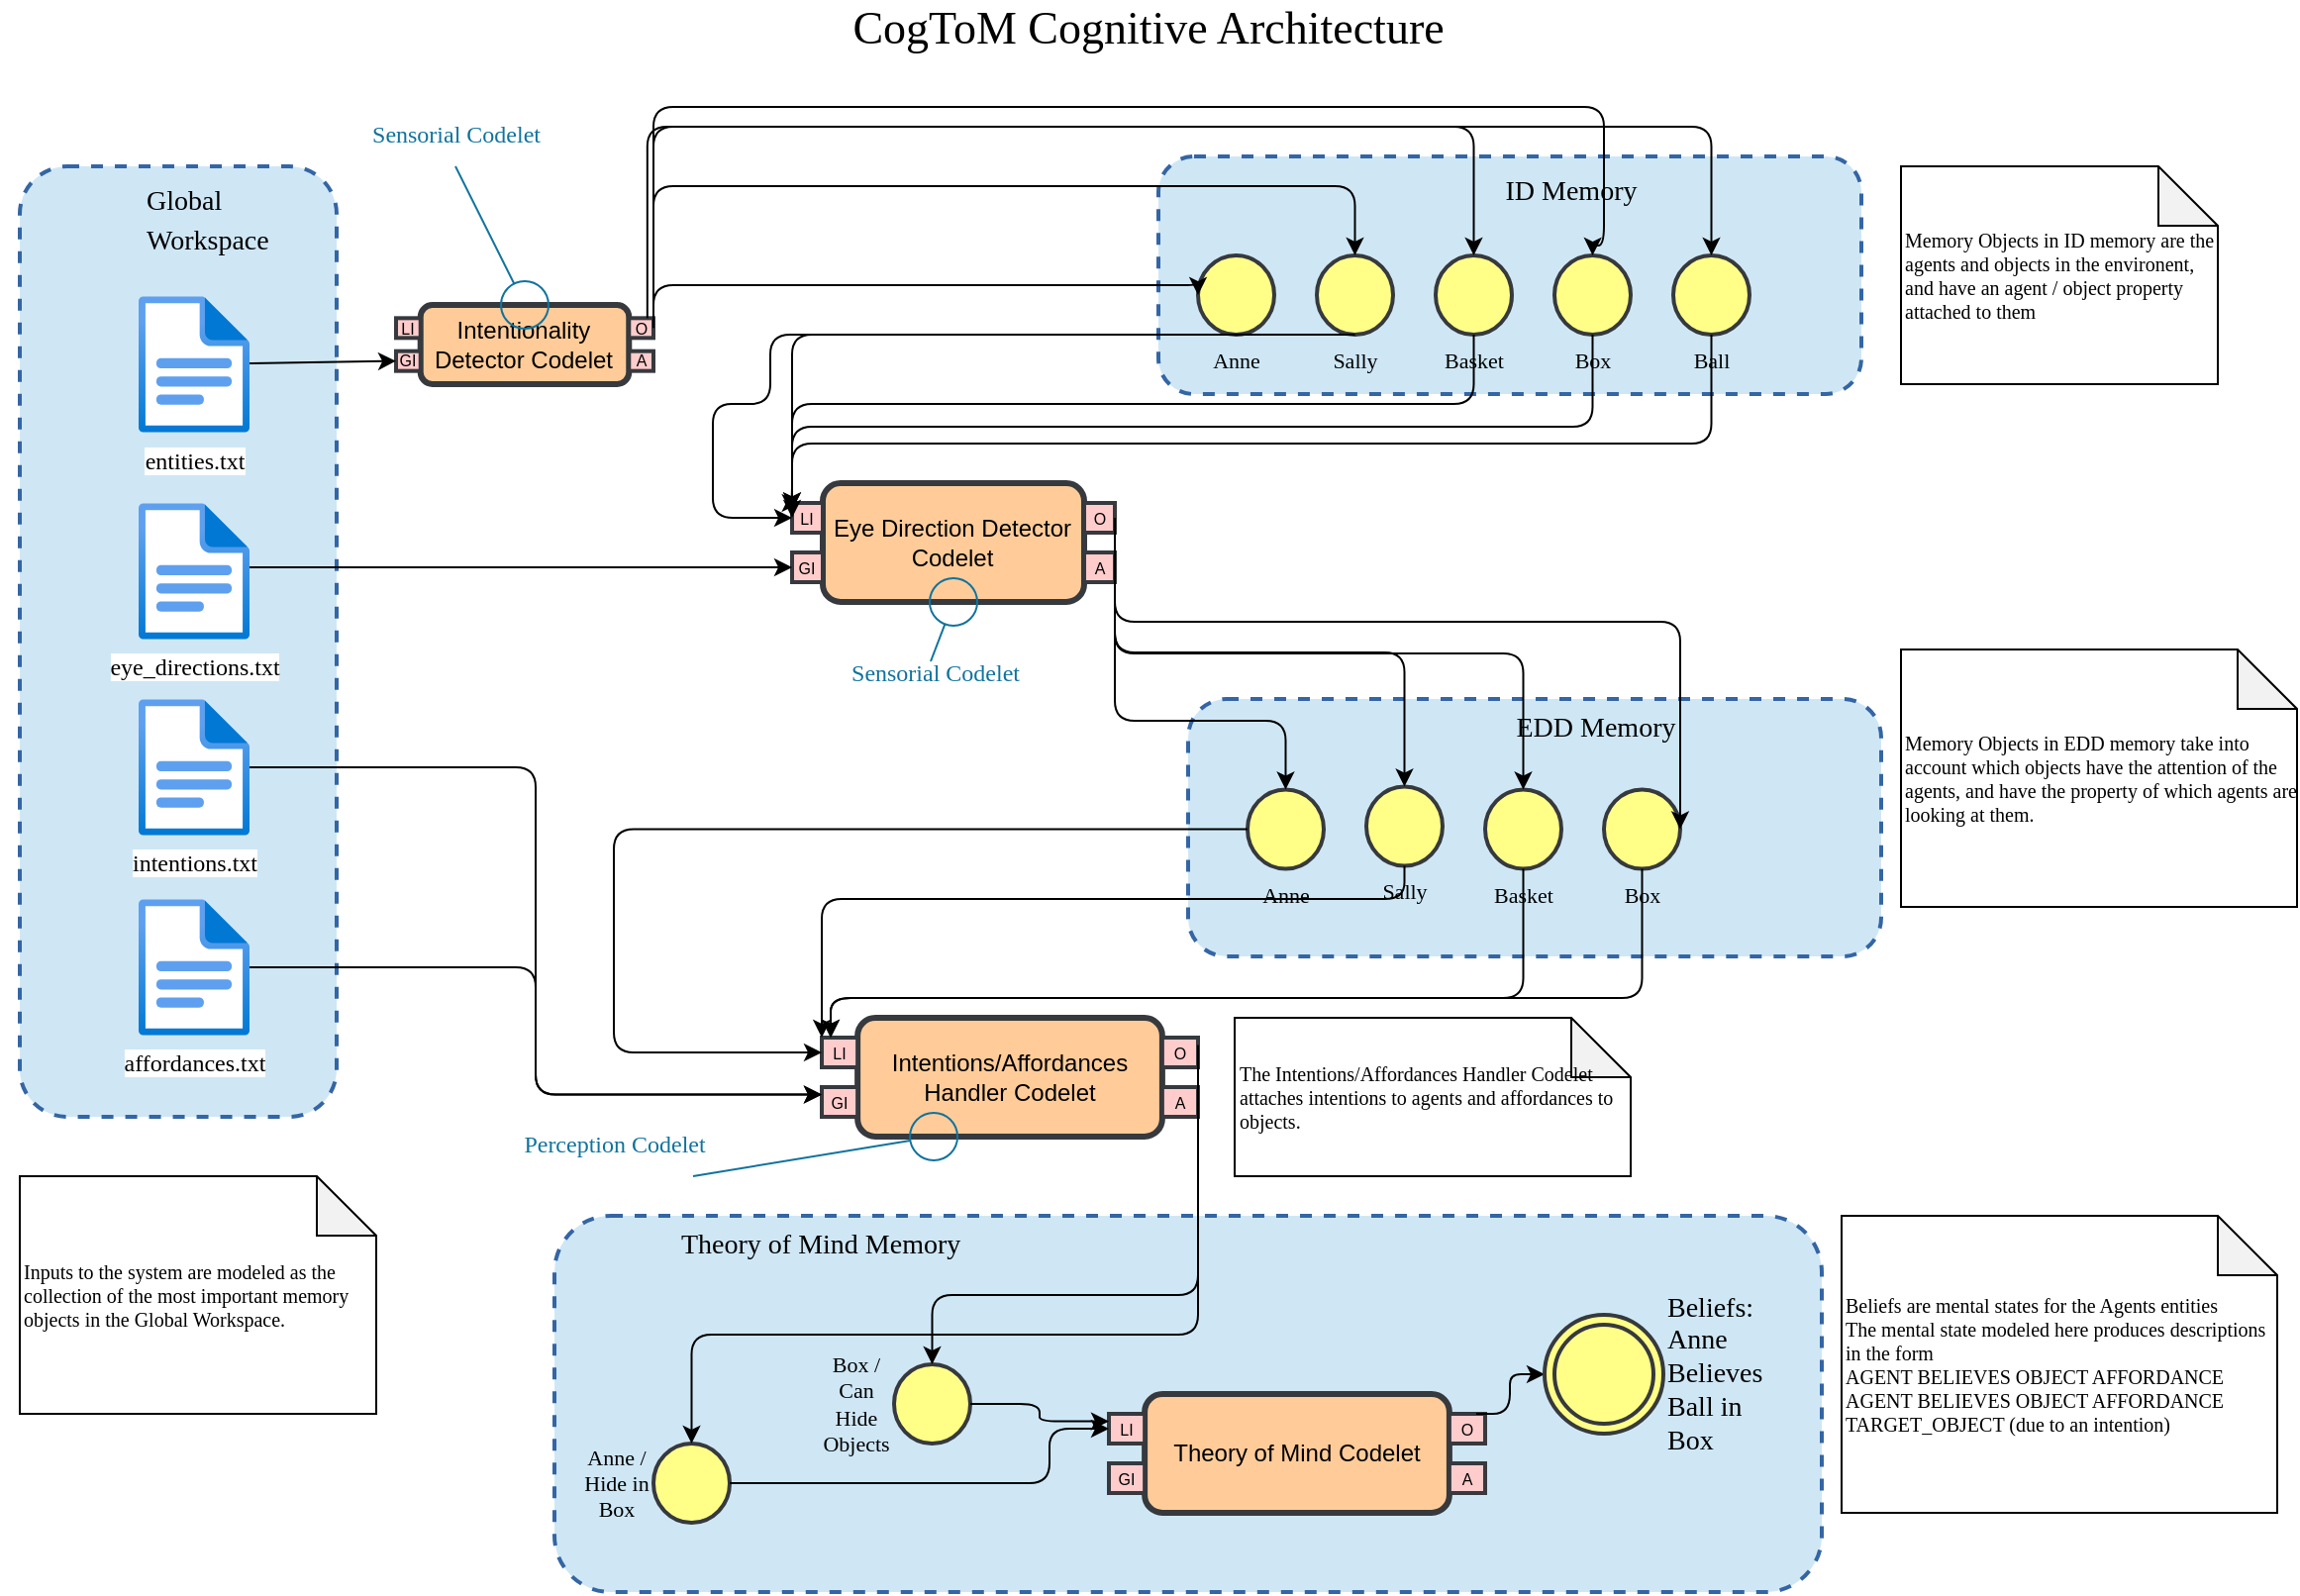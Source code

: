 <mxfile version="14.5.1" type="device"><diagram id="mRIPwz3qSAHWKEKKZmxn" name="Page-1"><mxGraphModel dx="1094" dy="620" grid="1" gridSize="10" guides="1" tooltips="1" connect="1" arrows="1" fold="1" page="1" pageScale="1" pageWidth="1169" pageHeight="827" math="0" shadow="0"><root><mxCell id="0"/><mxCell id="1" parent="0"/><mxCell id="bv8eEVw2gUDDsJKhpGlW-8" value="&lt;div&gt;&lt;span style=&quot;font-size: 14px&quot;&gt;Global Workspace&lt;/span&gt;&lt;/div&gt;" style="rounded=1;whiteSpace=wrap;html=1;strokeWidth=2;fillColor=#CFE7F5;dashed=1;strokeColor=#3465A4;verticalAlign=top;align=left;spacingLeft=62;fontFamily=Hack;fontSource=https%3A%2F%2Ffonts.googleapis.com%2Fcss%3Ffamily%3DHack;fontSize=16;" vertex="1" parent="1"><mxGeometry x="10" y="90" width="160" height="480" as="geometry"/></mxCell><mxCell id="bv8eEVw2gUDDsJKhpGlW-1" value="&lt;font face=&quot;Hack&quot;&gt;entities.txt&lt;/font&gt;" style="aspect=fixed;html=1;points=[];align=center;image;fontSize=12;image=img/lib/azure2/general/File.svg;" vertex="1" parent="1"><mxGeometry x="70" y="155.5" width="56.0" height="69" as="geometry"/></mxCell><mxCell id="bv8eEVw2gUDDsJKhpGlW-2" value="" style="group" vertex="1" connectable="0" parent="1"><mxGeometry x="200" y="160" width="130" height="40" as="geometry"/></mxCell><mxCell id="bv8eEVw2gUDDsJKhpGlW-3" value="Intentionality Detector Codelet" style="rounded=1;whiteSpace=wrap;html=1;strokeWidth=3;fillColor=#ffcc99;strokeColor=#36393d;" vertex="1" parent="bv8eEVw2gUDDsJKhpGlW-2"><mxGeometry x="12.359" width="105.282" height="40" as="geometry"/></mxCell><mxCell id="bv8eEVw2gUDDsJKhpGlW-4" value="&lt;font style=&quot;font-size: 8px;&quot;&gt;O&lt;/font&gt;" style="whiteSpace=wrap;html=1;strokeWidth=2;fillColor=#ffcccc;strokeColor=#36393d;fontSize=8;" vertex="1" parent="bv8eEVw2gUDDsJKhpGlW-2"><mxGeometry x="117.641" y="6.667" width="12.359" height="10" as="geometry"/></mxCell><mxCell id="bv8eEVw2gUDDsJKhpGlW-5" value="&lt;font style=&quot;font-size: 8px;&quot;&gt;A&lt;/font&gt;" style="whiteSpace=wrap;html=1;strokeWidth=2;fillColor=#ffcccc;strokeColor=#36393d;fontSize=8;" vertex="1" parent="bv8eEVw2gUDDsJKhpGlW-2"><mxGeometry x="117.641" y="23.333" width="12.359" height="10" as="geometry"/></mxCell><mxCell id="bv8eEVw2gUDDsJKhpGlW-6" value="&lt;font style=&quot;font-size: 8px; line-height: 120%;&quot;&gt;LI&lt;/font&gt;" style="whiteSpace=wrap;html=1;strokeWidth=2;fillColor=#ffcccc;strokeColor=#36393d;verticalAlign=middle;spacing=0;fontSize=8;" vertex="1" parent="bv8eEVw2gUDDsJKhpGlW-2"><mxGeometry y="6.667" width="12.359" height="10" as="geometry"/></mxCell><mxCell id="bv8eEVw2gUDDsJKhpGlW-7" value="&lt;font style=&quot;font-size: 8px;&quot;&gt;GI&lt;/font&gt;" style="whiteSpace=wrap;html=1;strokeWidth=2;fillColor=#ffcccc;strokeColor=#36393d;fontSize=8;" vertex="1" parent="bv8eEVw2gUDDsJKhpGlW-2"><mxGeometry y="23.333" width="12.359" height="10" as="geometry"/></mxCell><mxCell id="bv8eEVw2gUDDsJKhpGlW-9" value="&lt;font face=&quot;Hack&quot;&gt;eye_directions.txt&lt;/font&gt;" style="aspect=fixed;html=1;points=[];align=center;image;fontSize=12;image=img/lib/azure2/general/File.svg;" vertex="1" parent="1"><mxGeometry x="70" y="260" width="56.0" height="69" as="geometry"/></mxCell><mxCell id="bv8eEVw2gUDDsJKhpGlW-10" value="&lt;font face=&quot;Hack&quot;&gt;affordances.txt&lt;br&gt;&lt;/font&gt;" style="aspect=fixed;html=1;points=[];align=center;image;fontSize=12;image=img/lib/azure2/general/File.svg;" vertex="1" parent="1"><mxGeometry x="70" y="460" width="56.0" height="69" as="geometry"/></mxCell><mxCell id="bv8eEVw2gUDDsJKhpGlW-11" value="&lt;font face=&quot;Hack&quot;&gt;intentions.txt&lt;/font&gt;" style="aspect=fixed;html=1;points=[];align=center;image;fontSize=12;image=img/lib/azure2/general/File.svg;" vertex="1" parent="1"><mxGeometry x="70" y="359" width="56.0" height="69" as="geometry"/></mxCell><mxCell id="bv8eEVw2gUDDsJKhpGlW-13" value="&lt;font style=&quot;font-size: 14px&quot;&gt;ID Memory&lt;/font&gt;" style="rounded=1;whiteSpace=wrap;html=1;strokeWidth=2;fillColor=#CFE7F5;dashed=1;strokeColor=#3465A4;verticalAlign=top;align=center;spacingLeft=62;fontFamily=Hack;fontSource=https%3A%2F%2Ffonts.googleapis.com%2Fcss%3Ffamily%3DHack;fontSize=16;" vertex="1" parent="1"><mxGeometry x="585" y="85" width="355" height="120" as="geometry"/></mxCell><mxCell id="bv8eEVw2gUDDsJKhpGlW-14" value="" style="endArrow=classic;html=1;fontFamily=Hack;fontSource=https%3A%2F%2Ffonts.googleapis.com%2Fcss%3Ffamily%3DHack;fontSize=16;entryX=0;entryY=0.5;entryDx=0;entryDy=0;" edge="1" parent="1" source="bv8eEVw2gUDDsJKhpGlW-1" target="bv8eEVw2gUDDsJKhpGlW-7"><mxGeometry width="50" height="50" relative="1" as="geometry"><mxPoint x="240" y="290" as="sourcePoint"/><mxPoint x="290" y="240" as="targetPoint"/></mxGeometry></mxCell><mxCell id="bv8eEVw2gUDDsJKhpGlW-15" value="&lt;font style=&quot;font-size: 11px&quot;&gt;&lt;font face=&quot;Hack&quot; data-font-src=&quot;https://fonts.googleapis.com/css?family=Hack&quot;&gt;Anne&lt;/font&gt;&lt;br&gt;&lt;/font&gt;" style="ellipse;whiteSpace=wrap;html=1;strokeColor=#36393d;strokeWidth=2;fillColor=#ffff88;fontSize=8;align=center;verticalAlign=top;labelPosition=center;verticalLabelPosition=bottom;" vertex="1" parent="1"><mxGeometry x="605" y="135" width="38.5" height="40" as="geometry"/></mxCell><mxCell id="bv8eEVw2gUDDsJKhpGlW-18" value="&lt;font style=&quot;font-size: 11px&quot;&gt;&lt;font face=&quot;Hack&quot; data-font-src=&quot;https://fonts.googleapis.com/css?family=Hack&quot;&gt;Basket&lt;/font&gt;&lt;br&gt;&lt;/font&gt;" style="ellipse;whiteSpace=wrap;html=1;strokeColor=#36393d;strokeWidth=2;fillColor=#ffff88;fontSize=8;align=center;verticalAlign=top;labelPosition=center;verticalLabelPosition=bottom;" vertex="1" parent="1"><mxGeometry x="725" y="135" width="38.5" height="40" as="geometry"/></mxCell><mxCell id="bv8eEVw2gUDDsJKhpGlW-19" value="&lt;font style=&quot;font-size: 11px&quot;&gt;&lt;font face=&quot;Hack&quot; data-font-src=&quot;https://fonts.googleapis.com/css?family=Hack&quot;&gt;Box&lt;/font&gt;&lt;br&gt;&lt;/font&gt;" style="ellipse;whiteSpace=wrap;html=1;strokeColor=#36393d;strokeWidth=2;fillColor=#ffff88;fontSize=8;align=center;verticalAlign=top;labelPosition=center;verticalLabelPosition=bottom;" vertex="1" parent="1"><mxGeometry x="785" y="135" width="38.5" height="40" as="geometry"/></mxCell><mxCell id="bv8eEVw2gUDDsJKhpGlW-20" value="&lt;font style=&quot;font-size: 11px&quot;&gt;&lt;font face=&quot;Hack&quot; data-font-src=&quot;https://fonts.googleapis.com/css?family=Hack&quot;&gt;Ball&lt;/font&gt;&lt;br&gt;&lt;/font&gt;" style="ellipse;whiteSpace=wrap;html=1;strokeColor=#36393d;strokeWidth=2;fillColor=#ffff88;fontSize=8;align=center;verticalAlign=top;labelPosition=center;verticalLabelPosition=bottom;" vertex="1" parent="1"><mxGeometry x="845" y="135" width="38.5" height="40" as="geometry"/></mxCell><mxCell id="bv8eEVw2gUDDsJKhpGlW-21" value="&lt;font style=&quot;font-size: 11px&quot;&gt;&lt;font face=&quot;Hack&quot; data-font-src=&quot;https://fonts.googleapis.com/css?family=Hack&quot;&gt;Sally&lt;/font&gt;&lt;br&gt;&lt;/font&gt;" style="ellipse;whiteSpace=wrap;html=1;strokeColor=#36393d;strokeWidth=2;fillColor=#ffff88;fontSize=8;align=center;verticalAlign=top;labelPosition=center;verticalLabelPosition=bottom;" vertex="1" parent="1"><mxGeometry x="665" y="135" width="38.5" height="40" as="geometry"/></mxCell><mxCell id="bv8eEVw2gUDDsJKhpGlW-27" value="" style="edgeStyle=elbowEdgeStyle;elbow=horizontal;endArrow=classic;html=1;fontFamily=Hack;fontSource=https%3A%2F%2Ffonts.googleapis.com%2Fcss%3Ffamily%3DHack;fontSize=16;exitX=1;exitY=0.25;exitDx=0;exitDy=0;entryX=0.5;entryY=0;entryDx=0;entryDy=0;" edge="1" parent="1" source="bv8eEVw2gUDDsJKhpGlW-4" target="bv8eEVw2gUDDsJKhpGlW-21"><mxGeometry width="50" height="50" relative="1" as="geometry"><mxPoint x="310" y="350" as="sourcePoint"/><mxPoint x="360" y="300" as="targetPoint"/><Array as="points"><mxPoint x="370" y="100"/><mxPoint x="340" y="150"/></Array></mxGeometry></mxCell><mxCell id="bv8eEVw2gUDDsJKhpGlW-28" value="" style="edgeStyle=elbowEdgeStyle;elbow=horizontal;endArrow=classic;html=1;fontFamily=Hack;fontSource=https%3A%2F%2Ffonts.googleapis.com%2Fcss%3Ffamily%3DHack;fontSize=16;exitX=0.75;exitY=0;exitDx=0;exitDy=0;entryX=0.5;entryY=0;entryDx=0;entryDy=0;" edge="1" parent="1" source="bv8eEVw2gUDDsJKhpGlW-4" target="bv8eEVw2gUDDsJKhpGlW-18"><mxGeometry width="50" height="50" relative="1" as="geometry"><mxPoint x="250" y="140" as="sourcePoint"/><mxPoint x="300" y="90" as="targetPoint"/><Array as="points"><mxPoint x="390" y="70"/></Array></mxGeometry></mxCell><mxCell id="bv8eEVw2gUDDsJKhpGlW-29" value="" style="edgeStyle=segmentEdgeStyle;endArrow=classic;html=1;fontFamily=Hack;fontSource=https%3A%2F%2Ffonts.googleapis.com%2Fcss%3Ffamily%3DHack;fontSize=16;entryX=0.5;entryY=0;entryDx=0;entryDy=0;" edge="1" parent="1" target="bv8eEVw2gUDDsJKhpGlW-19"><mxGeometry width="50" height="50" relative="1" as="geometry"><mxPoint x="330" y="170" as="sourcePoint"/><mxPoint x="540" y="330" as="targetPoint"/><Array as="points"><mxPoint x="330" y="60"/><mxPoint x="810" y="60"/><mxPoint x="810" y="130"/><mxPoint x="804" y="130"/></Array></mxGeometry></mxCell><mxCell id="bv8eEVw2gUDDsJKhpGlW-30" value="" style="edgeStyle=elbowEdgeStyle;elbow=horizontal;endArrow=classic;html=1;fontFamily=Hack;fontSource=https%3A%2F%2Ffonts.googleapis.com%2Fcss%3Ffamily%3DHack;fontSize=16;exitX=1;exitY=0.5;exitDx=0;exitDy=0;entryX=0.5;entryY=0;entryDx=0;entryDy=0;" edge="1" parent="1" source="bv8eEVw2gUDDsJKhpGlW-4" target="bv8eEVw2gUDDsJKhpGlW-20"><mxGeometry width="50" height="50" relative="1" as="geometry"><mxPoint x="430" y="330" as="sourcePoint"/><mxPoint x="480" y="280" as="targetPoint"/><Array as="points"><mxPoint x="530" y="70"/><mxPoint x="440" y="60"/></Array></mxGeometry></mxCell><mxCell id="bv8eEVw2gUDDsJKhpGlW-31" value="" style="edgeStyle=segmentEdgeStyle;endArrow=classic;html=1;fontFamily=Hack;fontSource=https%3A%2F%2Ffonts.googleapis.com%2Fcss%3Ffamily%3DHack;fontSize=16;entryX=0;entryY=0.5;entryDx=0;entryDy=0;" edge="1" parent="1" target="bv8eEVw2gUDDsJKhpGlW-15"><mxGeometry width="50" height="50" relative="1" as="geometry"><mxPoint x="330" y="170" as="sourcePoint"/><mxPoint x="400" y="270" as="targetPoint"/><Array as="points"><mxPoint x="330" y="150"/></Array></mxGeometry></mxCell><mxCell id="bv8eEVw2gUDDsJKhpGlW-32" value="Memory Objects in ID memory are the agents and objects in the environent, and have an agent / object property attached to them" style="shape=note;whiteSpace=wrap;html=1;backgroundOutline=1;darkOpacity=0.05;fontFamily=Hack;fontSource=https%3A%2F%2Ffonts.googleapis.com%2Fcss%3Ffamily%3DHack;fontSize=10;align=left;" vertex="1" parent="1"><mxGeometry x="960" y="90" width="160" height="110" as="geometry"/></mxCell><mxCell id="bv8eEVw2gUDDsJKhpGlW-33" value="&lt;font style=&quot;font-size: 14px&quot;&gt;EDD Memory&lt;/font&gt;" style="rounded=1;whiteSpace=wrap;html=1;strokeWidth=2;fillColor=#CFE7F5;dashed=1;strokeColor=#3465A4;verticalAlign=top;align=center;spacingLeft=62;fontFamily=Hack;fontSource=https%3A%2F%2Ffonts.googleapis.com%2Fcss%3Ffamily%3DHack;fontSize=10;" vertex="1" parent="1"><mxGeometry x="600" y="359" width="350" height="130" as="geometry"/></mxCell><mxCell id="bv8eEVw2gUDDsJKhpGlW-34" value="" style="group;fontFamily=Hack;fontSource=https%3A%2F%2Ffonts.googleapis.com%2Fcss%3Ffamily%3DHack;fontSize=10;align=center;" vertex="1" connectable="0" parent="1"><mxGeometry x="400" y="250" width="163" height="60" as="geometry"/></mxCell><mxCell id="bv8eEVw2gUDDsJKhpGlW-35" value="Eye Direction Detector Codelet" style="rounded=1;whiteSpace=wrap;html=1;strokeWidth=3;fillColor=#ffcc99;strokeColor=#36393d;" vertex="1" parent="bv8eEVw2gUDDsJKhpGlW-34"><mxGeometry x="15.496" width="132.007" height="60" as="geometry"/></mxCell><mxCell id="bv8eEVw2gUDDsJKhpGlW-36" value="&lt;font style=&quot;font-size: 8px;&quot;&gt;O&lt;/font&gt;" style="whiteSpace=wrap;html=1;strokeWidth=2;fillColor=#ffcccc;strokeColor=#36393d;fontSize=8;" vertex="1" parent="bv8eEVw2gUDDsJKhpGlW-34"><mxGeometry x="147.504" y="10.0" width="15.496" height="15" as="geometry"/></mxCell><mxCell id="bv8eEVw2gUDDsJKhpGlW-37" value="&lt;font style=&quot;font-size: 8px;&quot;&gt;A&lt;/font&gt;" style="whiteSpace=wrap;html=1;strokeWidth=2;fillColor=#ffcccc;strokeColor=#36393d;fontSize=8;" vertex="1" parent="bv8eEVw2gUDDsJKhpGlW-34"><mxGeometry x="147.504" y="35.0" width="15.496" height="15" as="geometry"/></mxCell><mxCell id="bv8eEVw2gUDDsJKhpGlW-38" value="&lt;font style=&quot;font-size: 8px; line-height: 120%;&quot;&gt;LI&lt;/font&gt;" style="whiteSpace=wrap;html=1;strokeWidth=2;fillColor=#ffcccc;strokeColor=#36393d;verticalAlign=middle;spacing=0;fontSize=8;" vertex="1" parent="bv8eEVw2gUDDsJKhpGlW-34"><mxGeometry y="10.0" width="15.496" height="15" as="geometry"/></mxCell><mxCell id="bv8eEVw2gUDDsJKhpGlW-39" value="&lt;font style=&quot;font-size: 8px;&quot;&gt;GI&lt;/font&gt;" style="whiteSpace=wrap;html=1;strokeWidth=2;fillColor=#ffcccc;strokeColor=#36393d;fontSize=8;" vertex="1" parent="bv8eEVw2gUDDsJKhpGlW-34"><mxGeometry y="35.0" width="15.496" height="15" as="geometry"/></mxCell><mxCell id="bv8eEVw2gUDDsJKhpGlW-41" value="" style="edgeStyle=segmentEdgeStyle;endArrow=classic;html=1;fontFamily=Hack;fontSource=https%3A%2F%2Ffonts.googleapis.com%2Fcss%3Ffamily%3DHack;fontSize=10;exitX=0.5;exitY=1;exitDx=0;exitDy=0;entryX=0;entryY=0.5;entryDx=0;entryDy=0;" edge="1" parent="1" source="bv8eEVw2gUDDsJKhpGlW-15" target="bv8eEVw2gUDDsJKhpGlW-38"><mxGeometry width="50" height="50" relative="1" as="geometry"><mxPoint x="260" y="280" as="sourcePoint"/><mxPoint x="310" y="230" as="targetPoint"/><Array as="points"><mxPoint x="389" y="210"/><mxPoint x="360" y="210"/><mxPoint x="360" y="268"/></Array></mxGeometry></mxCell><mxCell id="bv8eEVw2gUDDsJKhpGlW-42" value="" style="edgeStyle=elbowEdgeStyle;elbow=horizontal;endArrow=classic;html=1;fontFamily=Hack;fontSource=https%3A%2F%2Ffonts.googleapis.com%2Fcss%3Ffamily%3DHack;fontSize=10;exitX=0.5;exitY=1;exitDx=0;exitDy=0;entryX=0.25;entryY=0;entryDx=0;entryDy=0;" edge="1" parent="1" source="bv8eEVw2gUDDsJKhpGlW-21" target="bv8eEVw2gUDDsJKhpGlW-38"><mxGeometry width="50" height="50" relative="1" as="geometry"><mxPoint x="670" y="290" as="sourcePoint"/><mxPoint x="720" y="240" as="targetPoint"/><Array as="points"><mxPoint x="400" y="210"/></Array></mxGeometry></mxCell><mxCell id="bv8eEVw2gUDDsJKhpGlW-44" value="" style="edgeStyle=elbowEdgeStyle;elbow=vertical;endArrow=classic;html=1;fontFamily=Hack;fontSource=https%3A%2F%2Ffonts.googleapis.com%2Fcss%3Ffamily%3DHack;fontSize=10;exitX=0.5;exitY=1;exitDx=0;exitDy=0;entryX=0;entryY=0.25;entryDx=0;entryDy=0;" edge="1" parent="1" source="bv8eEVw2gUDDsJKhpGlW-18" target="bv8eEVw2gUDDsJKhpGlW-38"><mxGeometry width="50" height="50" relative="1" as="geometry"><mxPoint x="650" y="240" as="sourcePoint"/><mxPoint x="700" y="190" as="targetPoint"/><Array as="points"><mxPoint x="470" y="210"/><mxPoint x="380" y="240"/><mxPoint x="460" y="230"/></Array></mxGeometry></mxCell><mxCell id="bv8eEVw2gUDDsJKhpGlW-45" value="" style="edgeStyle=elbowEdgeStyle;elbow=vertical;endArrow=classic;html=1;fontFamily=Hack;fontSource=https%3A%2F%2Ffonts.googleapis.com%2Fcss%3Ffamily%3DHack;fontSize=10;exitX=0.5;exitY=1;exitDx=0;exitDy=0;entryX=0;entryY=0.5;entryDx=0;entryDy=0;" edge="1" parent="1" source="bv8eEVw2gUDDsJKhpGlW-19" target="bv8eEVw2gUDDsJKhpGlW-38"><mxGeometry width="50" height="50" relative="1" as="geometry"><mxPoint x="740" y="310" as="sourcePoint"/><mxPoint x="790" y="260" as="targetPoint"/></mxGeometry></mxCell><mxCell id="bv8eEVw2gUDDsJKhpGlW-46" value="" style="edgeStyle=elbowEdgeStyle;elbow=vertical;endArrow=classic;html=1;fontFamily=Hack;fontSource=https%3A%2F%2Ffonts.googleapis.com%2Fcss%3Ffamily%3DHack;fontSize=10;exitX=0.5;exitY=1;exitDx=0;exitDy=0;entryX=0;entryY=0.25;entryDx=0;entryDy=0;" edge="1" parent="1" source="bv8eEVw2gUDDsJKhpGlW-20" target="bv8eEVw2gUDDsJKhpGlW-38"><mxGeometry width="50" height="50" relative="1" as="geometry"><mxPoint x="700" y="290" as="sourcePoint"/><mxPoint x="750" y="240" as="targetPoint"/><Array as="points"><mxPoint x="550" y="230"/></Array></mxGeometry></mxCell><mxCell id="bv8eEVw2gUDDsJKhpGlW-47" value="Memory Objects in EDD memory take into account which objects have the attention of the agents, and have the property of which agents are looking at them." style="shape=note;whiteSpace=wrap;html=1;backgroundOutline=1;darkOpacity=0.05;fontFamily=Hack;fontSource=https%3A%2F%2Ffonts.googleapis.com%2Fcss%3Ffamily%3DHack;fontSize=10;align=left;" vertex="1" parent="1"><mxGeometry x="960" y="334" width="200" height="130" as="geometry"/></mxCell><mxCell id="bv8eEVw2gUDDsJKhpGlW-49" value="&lt;font style=&quot;font-size: 11px&quot;&gt;&lt;font face=&quot;Hack&quot; data-font-src=&quot;https://fonts.googleapis.com/css?family=Hack&quot;&gt;Sally&lt;/font&gt;&lt;br&gt;&lt;/font&gt;" style="ellipse;whiteSpace=wrap;html=1;strokeColor=#36393d;strokeWidth=2;fillColor=#ffff88;fontSize=8;align=center;verticalAlign=top;labelPosition=center;verticalLabelPosition=bottom;" vertex="1" parent="1"><mxGeometry x="690" y="403.25" width="38.5" height="40" as="geometry"/></mxCell><mxCell id="bv8eEVw2gUDDsJKhpGlW-50" value="&lt;font style=&quot;font-size: 11px&quot;&gt;&lt;font face=&quot;Hack&quot; data-font-src=&quot;https://fonts.googleapis.com/css?family=Hack&quot;&gt;Anne&lt;/font&gt;&lt;br&gt;&lt;/font&gt;" style="ellipse;whiteSpace=wrap;html=1;strokeColor=#36393d;strokeWidth=2;fillColor=#ffff88;fontSize=8;align=center;verticalAlign=top;labelPosition=center;verticalLabelPosition=bottom;" vertex="1" parent="1"><mxGeometry x="630" y="404.75" width="38.5" height="40" as="geometry"/></mxCell><mxCell id="bv8eEVw2gUDDsJKhpGlW-51" value="&lt;font style=&quot;font-size: 11px&quot;&gt;&lt;font face=&quot;Hack&quot; data-font-src=&quot;https://fonts.googleapis.com/css?family=Hack&quot;&gt;Basket&lt;/font&gt;&lt;br&gt;&lt;/font&gt;" style="ellipse;whiteSpace=wrap;html=1;strokeColor=#36393d;strokeWidth=2;fillColor=#ffff88;fontSize=8;align=center;verticalAlign=top;labelPosition=center;verticalLabelPosition=bottom;" vertex="1" parent="1"><mxGeometry x="750" y="404.75" width="38.5" height="40" as="geometry"/></mxCell><mxCell id="bv8eEVw2gUDDsJKhpGlW-52" value="&lt;font style=&quot;font-size: 11px&quot;&gt;&lt;font face=&quot;Hack&quot; data-font-src=&quot;https://fonts.googleapis.com/css?family=Hack&quot;&gt;Box&lt;/font&gt;&lt;br&gt;&lt;/font&gt;" style="ellipse;whiteSpace=wrap;html=1;strokeColor=#36393d;strokeWidth=2;fillColor=#ffff88;fontSize=8;align=center;verticalAlign=top;labelPosition=center;verticalLabelPosition=bottom;" vertex="1" parent="1"><mxGeometry x="810" y="404.75" width="38.5" height="40" as="geometry"/></mxCell><mxCell id="bv8eEVw2gUDDsJKhpGlW-56" value="" style="edgeStyle=elbowEdgeStyle;elbow=vertical;endArrow=classic;html=1;fontFamily=Hack;fontSource=https%3A%2F%2Ffonts.googleapis.com%2Fcss%3Ffamily%3DHack;fontSize=10;entryX=1;entryY=0.5;entryDx=0;entryDy=0;exitX=1;exitY=0.5;exitDx=0;exitDy=0;" edge="1" parent="1" source="bv8eEVw2gUDDsJKhpGlW-36" target="bv8eEVw2gUDDsJKhpGlW-52"><mxGeometry width="50" height="50" relative="1" as="geometry"><mxPoint x="710" y="260" as="sourcePoint"/><mxPoint x="670" y="240" as="targetPoint"/><Array as="points"><mxPoint x="640" y="320"/></Array></mxGeometry></mxCell><mxCell id="bv8eEVw2gUDDsJKhpGlW-57" value="" style="edgeStyle=elbowEdgeStyle;elbow=vertical;endArrow=classic;html=1;fontFamily=Hack;fontSource=https%3A%2F%2Ffonts.googleapis.com%2Fcss%3Ffamily%3DHack;fontSize=10;exitX=1;exitY=0.5;exitDx=0;exitDy=0;entryX=0.5;entryY=0;entryDx=0;entryDy=0;" edge="1" parent="1" source="bv8eEVw2gUDDsJKhpGlW-36" target="bv8eEVw2gUDDsJKhpGlW-50"><mxGeometry width="50" height="50" relative="1" as="geometry"><mxPoint x="270" y="510" as="sourcePoint"/><mxPoint x="399" y="405" as="targetPoint"/><Array as="points"><mxPoint x="630" y="370"/><mxPoint x="480" y="330"/><mxPoint x="530" y="340"/><mxPoint x="590" y="280"/><mxPoint x="520" y="320"/><mxPoint x="260" y="410"/><mxPoint x="500" y="330"/><mxPoint x="600" y="310"/><mxPoint x="520" y="330"/><mxPoint x="360" y="380"/></Array></mxGeometry></mxCell><mxCell id="bv8eEVw2gUDDsJKhpGlW-58" value="" style="edgeStyle=elbowEdgeStyle;elbow=vertical;endArrow=classic;html=1;fontFamily=Hack;fontSource=https%3A%2F%2Ffonts.googleapis.com%2Fcss%3Ffamily%3DHack;fontSize=10;exitX=1;exitY=0.5;exitDx=0;exitDy=0;entryX=0.5;entryY=0;entryDx=0;entryDy=0;" edge="1" parent="1" source="bv8eEVw2gUDDsJKhpGlW-36" target="bv8eEVw2gUDDsJKhpGlW-49"><mxGeometry width="50" height="50" relative="1" as="geometry"><mxPoint x="720" y="310" as="sourcePoint"/><mxPoint x="770" y="260" as="targetPoint"/></mxGeometry></mxCell><mxCell id="bv8eEVw2gUDDsJKhpGlW-59" value="" style="edgeStyle=elbowEdgeStyle;elbow=vertical;endArrow=classic;html=1;fontFamily=Hack;fontSource=https%3A%2F%2Ffonts.googleapis.com%2Fcss%3Ffamily%3DHack;fontSize=10;exitX=1;exitY=0.5;exitDx=0;exitDy=0;entryX=0.5;entryY=0;entryDx=0;entryDy=0;" edge="1" parent="1" source="bv8eEVw2gUDDsJKhpGlW-36" target="bv8eEVw2gUDDsJKhpGlW-51"><mxGeometry width="50" height="50" relative="1" as="geometry"><mxPoint x="740" y="300" as="sourcePoint"/><mxPoint x="790" y="250" as="targetPoint"/></mxGeometry></mxCell><mxCell id="bv8eEVw2gUDDsJKhpGlW-63" value="Sensorial Codelet" style="endArrow=oval;html=1;fontSize=12;fontColor=#10739E;endFill=0;endSize=24;strokeWidth=1;labelBackgroundColor=none;verticalAlign=top;fontStyle=0;strokeColor=#10739E;entryX=0.5;entryY=0;entryDx=0;entryDy=0;fontFamily=Hack;fontSource=https%3A%2F%2Ffonts.googleapis.com%2Fcss%3Ffamily%3DHack;" edge="1" parent="1" target="bv8eEVw2gUDDsJKhpGlW-3"><mxGeometry x="-1" y="30" relative="1" as="geometry"><mxPoint x="230" y="90" as="sourcePoint"/><mxPoint x="310" y="360" as="targetPoint"/><mxPoint x="-27" y="-17" as="offset"/></mxGeometry></mxCell><mxCell id="bv8eEVw2gUDDsJKhpGlW-65" value="Sensorial Codelet" style="endArrow=oval;html=1;fontSize=12;fontColor=#10739E;endFill=0;endSize=24;strokeWidth=1;labelBackgroundColor=none;verticalAlign=top;fontStyle=0;strokeColor=#10739E;entryX=0.5;entryY=1;entryDx=0;entryDy=0;fontFamily=Hack;fontSource=https%3A%2F%2Ffonts.googleapis.com%2Fcss%3Ffamily%3DHack;" edge="1" parent="1" target="bv8eEVw2gUDDsJKhpGlW-35"><mxGeometry x="-1" y="23" relative="1" as="geometry"><mxPoint x="470" y="340" as="sourcePoint"/><mxPoint x="275" y="170" as="targetPoint"/><mxPoint x="23" as="offset"/></mxGeometry></mxCell><mxCell id="bv8eEVw2gUDDsJKhpGlW-66" value="" style="edgeStyle=elbowEdgeStyle;elbow=vertical;endArrow=classic;html=1;strokeWidth=1;fontFamily=Hack;fontSource=https%3A%2F%2Ffonts.googleapis.com%2Fcss%3Ffamily%3DHack;fontSize=14;entryX=0;entryY=0.5;entryDx=0;entryDy=0;" edge="1" parent="1" source="bv8eEVw2gUDDsJKhpGlW-9" target="bv8eEVw2gUDDsJKhpGlW-39"><mxGeometry width="50" height="50" relative="1" as="geometry"><mxPoint x="220" y="340" as="sourcePoint"/><mxPoint x="270" y="290" as="targetPoint"/></mxGeometry></mxCell><mxCell id="bv8eEVw2gUDDsJKhpGlW-67" value="Theory of Mind Memory" style="rounded=1;whiteSpace=wrap;html=1;strokeWidth=2;fillColor=#CFE7F5;dashed=1;strokeColor=#3465A4;verticalAlign=top;align=left;spacingLeft=62;fontFamily=Hack;fontSource=https%3A%2F%2Ffonts.googleapis.com%2Fcss%3Ffamily%3DHack;fontSize=14;" vertex="1" parent="1"><mxGeometry x="280" y="620" width="640" height="190" as="geometry"/></mxCell><mxCell id="bv8eEVw2gUDDsJKhpGlW-69" value="" style="group;fontFamily=Hack;fontSource=https%3A%2F%2Ffonts.googleapis.com%2Fcss%3Ffamily%3DHack;fontSize=12;align=left;" vertex="1" connectable="0" parent="1"><mxGeometry x="415" y="520" width="190" height="60" as="geometry"/></mxCell><mxCell id="bv8eEVw2gUDDsJKhpGlW-70" value="Intentions/Affordances Handler Codelet" style="rounded=1;whiteSpace=wrap;html=1;strokeWidth=3;fillColor=#ffcc99;strokeColor=#36393d;" vertex="1" parent="bv8eEVw2gUDDsJKhpGlW-69"><mxGeometry x="18.063" width="153.873" height="60" as="geometry"/></mxCell><mxCell id="bv8eEVw2gUDDsJKhpGlW-71" value="&lt;font style=&quot;font-size: 8px;&quot;&gt;O&lt;/font&gt;" style="whiteSpace=wrap;html=1;strokeWidth=2;fillColor=#ffcccc;strokeColor=#36393d;fontSize=8;" vertex="1" parent="bv8eEVw2gUDDsJKhpGlW-69"><mxGeometry x="171.937" y="10.0" width="18.063" height="15" as="geometry"/></mxCell><mxCell id="bv8eEVw2gUDDsJKhpGlW-72" value="&lt;font style=&quot;font-size: 8px;&quot;&gt;A&lt;/font&gt;" style="whiteSpace=wrap;html=1;strokeWidth=2;fillColor=#ffcccc;strokeColor=#36393d;fontSize=8;" vertex="1" parent="bv8eEVw2gUDDsJKhpGlW-69"><mxGeometry x="171.937" y="35.0" width="18.063" height="15" as="geometry"/></mxCell><mxCell id="bv8eEVw2gUDDsJKhpGlW-73" value="&lt;font style=&quot;font-size: 8px; line-height: 120%;&quot;&gt;LI&lt;/font&gt;" style="whiteSpace=wrap;html=1;strokeWidth=2;fillColor=#ffcccc;strokeColor=#36393d;verticalAlign=middle;spacing=0;fontSize=8;" vertex="1" parent="bv8eEVw2gUDDsJKhpGlW-69"><mxGeometry y="10.0" width="18.063" height="15" as="geometry"/></mxCell><mxCell id="bv8eEVw2gUDDsJKhpGlW-74" value="&lt;font style=&quot;font-size: 8px;&quot;&gt;GI&lt;/font&gt;" style="whiteSpace=wrap;html=1;strokeWidth=2;fillColor=#ffcccc;strokeColor=#36393d;fontSize=8;" vertex="1" parent="bv8eEVw2gUDDsJKhpGlW-69"><mxGeometry y="35.0" width="18.063" height="15" as="geometry"/></mxCell><mxCell id="bv8eEVw2gUDDsJKhpGlW-76" value="Perception Codelet" style="endArrow=oval;html=1;fontSize=12;fontColor=#10739E;endFill=0;endSize=24;strokeWidth=1;labelBackgroundColor=none;verticalAlign=top;fontStyle=0;strokeColor=#10739E;entryX=0.25;entryY=1;entryDx=0;entryDy=0;fontFamily=Hack;fontSource=https%3A%2F%2Ffonts.googleapis.com%2Fcss%3Ffamily%3DHack;" edge="1" parent="1" target="bv8eEVw2gUDDsJKhpGlW-70"><mxGeometry x="-1" y="50" relative="1" as="geometry"><mxPoint x="350" y="600" as="sourcePoint"/><mxPoint x="425.496" y="320" as="targetPoint"/><mxPoint x="-32" y="19" as="offset"/></mxGeometry></mxCell><mxCell id="bv8eEVw2gUDDsJKhpGlW-79" value="" style="edgeStyle=elbowEdgeStyle;elbow=horizontal;endArrow=classic;html=1;strokeWidth=1;fontFamily=Hack;fontSource=https%3A%2F%2Ffonts.googleapis.com%2Fcss%3Ffamily%3DHack;fontSize=15;entryX=0;entryY=0.25;entryDx=0;entryDy=0;" edge="1" parent="1" source="bv8eEVw2gUDDsJKhpGlW-11" target="bv8eEVw2gUDDsJKhpGlW-74"><mxGeometry width="50" height="50" relative="1" as="geometry"><mxPoint x="230" y="490" as="sourcePoint"/><mxPoint x="320" y="570" as="targetPoint"/></mxGeometry></mxCell><mxCell id="bv8eEVw2gUDDsJKhpGlW-80" value="" style="edgeStyle=elbowEdgeStyle;elbow=horizontal;endArrow=classic;html=1;strokeWidth=1;fontFamily=Hack;fontSource=https%3A%2F%2Ffonts.googleapis.com%2Fcss%3Ffamily%3DHack;fontSize=15;entryX=0;entryY=0.25;entryDx=0;entryDy=0;" edge="1" parent="1" source="bv8eEVw2gUDDsJKhpGlW-10" target="bv8eEVw2gUDDsJKhpGlW-74"><mxGeometry width="50" height="50" relative="1" as="geometry"><mxPoint x="260" y="500" as="sourcePoint"/><mxPoint x="310" y="450" as="targetPoint"/></mxGeometry></mxCell><mxCell id="bv8eEVw2gUDDsJKhpGlW-81" value="The Intentions/Affordances Handler Codelet attaches intentions to agents and affordances to objects." style="shape=note;whiteSpace=wrap;html=1;backgroundOutline=1;darkOpacity=0.05;fontFamily=Hack;fontSource=https%3A%2F%2Ffonts.googleapis.com%2Fcss%3Ffamily%3DHack;fontSize=10;align=left;" vertex="1" parent="1"><mxGeometry x="623.5" y="520" width="200" height="80" as="geometry"/></mxCell><mxCell id="bv8eEVw2gUDDsJKhpGlW-82" value="" style="edgeStyle=elbowEdgeStyle;elbow=horizontal;endArrow=classic;html=1;strokeWidth=1;fontFamily=Hack;fontSource=https%3A%2F%2Ffonts.googleapis.com%2Fcss%3Ffamily%3DHack;fontSize=14;exitX=0;exitY=0.5;exitDx=0;exitDy=0;entryX=0;entryY=0.5;entryDx=0;entryDy=0;" edge="1" parent="1" source="bv8eEVw2gUDDsJKhpGlW-50" target="bv8eEVw2gUDDsJKhpGlW-73"><mxGeometry width="50" height="50" relative="1" as="geometry"><mxPoint x="260" y="460" as="sourcePoint"/><mxPoint x="310" y="410" as="targetPoint"/><Array as="points"><mxPoint x="310" y="480"/></Array></mxGeometry></mxCell><mxCell id="bv8eEVw2gUDDsJKhpGlW-83" value="" style="edgeStyle=elbowEdgeStyle;elbow=vertical;endArrow=classic;html=1;strokeWidth=1;fontFamily=Hack;fontSource=https%3A%2F%2Ffonts.googleapis.com%2Fcss%3Ffamily%3DHack;fontSize=14;exitX=0.5;exitY=1;exitDx=0;exitDy=0;entryX=0;entryY=0;entryDx=0;entryDy=0;" edge="1" parent="1" source="bv8eEVw2gUDDsJKhpGlW-49" target="bv8eEVw2gUDDsJKhpGlW-73"><mxGeometry width="50" height="50" relative="1" as="geometry"><mxPoint x="260" y="410" as="sourcePoint"/><mxPoint x="310" y="360" as="targetPoint"/><Array as="points"><mxPoint x="424" y="460"/><mxPoint x="390" y="500"/></Array></mxGeometry></mxCell><mxCell id="bv8eEVw2gUDDsJKhpGlW-85" value="" style="edgeStyle=elbowEdgeStyle;elbow=vertical;endArrow=classic;html=1;strokeWidth=1;fontFamily=Hack;fontSource=https%3A%2F%2Ffonts.googleapis.com%2Fcss%3Ffamily%3DHack;fontSize=14;exitX=0.5;exitY=1;exitDx=0;exitDy=0;entryX=0.25;entryY=0;entryDx=0;entryDy=0;" edge="1" parent="1" source="bv8eEVw2gUDDsJKhpGlW-51" target="bv8eEVw2gUDDsJKhpGlW-73"><mxGeometry width="50" height="50" relative="1" as="geometry"><mxPoint x="580" y="570" as="sourcePoint"/><mxPoint x="630" y="520" as="targetPoint"/><Array as="points"><mxPoint x="430" y="510"/></Array></mxGeometry></mxCell><mxCell id="bv8eEVw2gUDDsJKhpGlW-86" value="" style="edgeStyle=elbowEdgeStyle;elbow=vertical;endArrow=classic;html=1;strokeWidth=1;fontFamily=Hack;fontSource=https%3A%2F%2Ffonts.googleapis.com%2Fcss%3Ffamily%3DHack;fontSize=14;exitX=0.5;exitY=1;exitDx=0;exitDy=0;entryX=0.25;entryY=0;entryDx=0;entryDy=0;" edge="1" parent="1" source="bv8eEVw2gUDDsJKhpGlW-52" target="bv8eEVw2gUDDsJKhpGlW-73"><mxGeometry width="50" height="50" relative="1" as="geometry"><mxPoint x="670" y="580" as="sourcePoint"/><mxPoint x="720" y="530" as="targetPoint"/><Array as="points"><mxPoint x="500" y="510"/></Array></mxGeometry></mxCell><mxCell id="bv8eEVw2gUDDsJKhpGlW-87" value="" style="group;fontFamily=Hack;fontSource=https%3A%2F%2Ffonts.googleapis.com%2Fcss%3Ffamily%3DHack;fontSize=12;align=left;" vertex="1" connectable="0" parent="1"><mxGeometry x="560" y="710" width="190" height="60" as="geometry"/></mxCell><mxCell id="bv8eEVw2gUDDsJKhpGlW-88" value="Theory of Mind Codelet" style="rounded=1;whiteSpace=wrap;html=1;strokeWidth=3;fillColor=#ffcc99;strokeColor=#36393d;" vertex="1" parent="bv8eEVw2gUDDsJKhpGlW-87"><mxGeometry x="18.063" width="153.873" height="60" as="geometry"/></mxCell><mxCell id="bv8eEVw2gUDDsJKhpGlW-89" value="&lt;font style=&quot;font-size: 8px;&quot;&gt;O&lt;/font&gt;" style="whiteSpace=wrap;html=1;strokeWidth=2;fillColor=#ffcccc;strokeColor=#36393d;fontSize=8;" vertex="1" parent="bv8eEVw2gUDDsJKhpGlW-87"><mxGeometry x="171.937" y="10.0" width="18.063" height="15" as="geometry"/></mxCell><mxCell id="bv8eEVw2gUDDsJKhpGlW-90" value="&lt;font style=&quot;font-size: 8px;&quot;&gt;A&lt;/font&gt;" style="whiteSpace=wrap;html=1;strokeWidth=2;fillColor=#ffcccc;strokeColor=#36393d;fontSize=8;" vertex="1" parent="bv8eEVw2gUDDsJKhpGlW-87"><mxGeometry x="171.937" y="35.0" width="18.063" height="15" as="geometry"/></mxCell><mxCell id="bv8eEVw2gUDDsJKhpGlW-91" value="&lt;font style=&quot;font-size: 8px; line-height: 120%;&quot;&gt;LI&lt;/font&gt;" style="whiteSpace=wrap;html=1;strokeWidth=2;fillColor=#ffcccc;strokeColor=#36393d;verticalAlign=middle;spacing=0;fontSize=8;" vertex="1" parent="bv8eEVw2gUDDsJKhpGlW-87"><mxGeometry y="10.0" width="18.063" height="15" as="geometry"/></mxCell><mxCell id="bv8eEVw2gUDDsJKhpGlW-92" value="&lt;font style=&quot;font-size: 8px;&quot;&gt;GI&lt;/font&gt;" style="whiteSpace=wrap;html=1;strokeWidth=2;fillColor=#ffcccc;strokeColor=#36393d;fontSize=8;" vertex="1" parent="bv8eEVw2gUDDsJKhpGlW-87"><mxGeometry y="35.0" width="18.063" height="15" as="geometry"/></mxCell><mxCell id="bv8eEVw2gUDDsJKhpGlW-93" value="" style="edgeStyle=elbowEdgeStyle;elbow=horizontal;endArrow=classic;html=1;strokeWidth=1;fontFamily=Hack;fontSource=https%3A%2F%2Ffonts.googleapis.com%2Fcss%3Ffamily%3DHack;fontSize=14;exitX=0.75;exitY=0;exitDx=0;exitDy=0;entryX=0;entryY=0.5;entryDx=0;entryDy=0;" edge="1" parent="1" source="bv8eEVw2gUDDsJKhpGlW-89" target="bv8eEVw2gUDDsJKhpGlW-99"><mxGeometry width="50" height="50" relative="1" as="geometry"><mxPoint x="600" y="860" as="sourcePoint"/><mxPoint x="810" y="670" as="targetPoint"/></mxGeometry></mxCell><mxCell id="bv8eEVw2gUDDsJKhpGlW-96" value="&lt;div&gt;Beliefs are mental states for the Agents entities&lt;/div&gt;&lt;div&gt;The mental state modeled here produces descriptions in the form&lt;/div&gt;&lt;div&gt;AGENT BELIEVES OBJECT AFFORDANCE&lt;/div&gt;&lt;div&gt;AGENT BELIEVES OBJECT AFFORDANCE TARGET_OBJECT (due to an intention)&lt;/div&gt;" style="shape=note;whiteSpace=wrap;html=1;backgroundOutline=1;darkOpacity=0.05;fontFamily=Hack;fontSource=https%3A%2F%2Ffonts.googleapis.com%2Fcss%3Ffamily%3DHack;fontSize=10;align=left;" vertex="1" parent="1"><mxGeometry x="930" y="620" width="220" height="150" as="geometry"/></mxCell><mxCell id="bv8eEVw2gUDDsJKhpGlW-97" value="&lt;font style=&quot;font-size: 11px&quot;&gt;&lt;font data-font-src=&quot;https://fonts.googleapis.com/css?family=Hack&quot;&gt;Anne / Hide in Box&lt;/font&gt;&lt;br&gt;&lt;/font&gt;" style="ellipse;whiteSpace=wrap;html=1;strokeColor=#36393d;strokeWidth=2;fillColor=#ffff88;fontSize=8;align=center;verticalAlign=middle;labelPosition=left;verticalLabelPosition=middle;fontFamily=Hack;fontSource=https%3A%2F%2Ffonts.googleapis.com%2Fcss%3Ffamily%3DHack;" vertex="1" parent="1"><mxGeometry x="330" y="735" width="38.5" height="40" as="geometry"/></mxCell><mxCell id="bv8eEVw2gUDDsJKhpGlW-98" value="&lt;font style=&quot;font-size: 11px&quot;&gt;&lt;font face=&quot;Hack&quot; data-font-src=&quot;https://fonts.googleapis.com/css?family=Hack&quot;&gt;Box / Can Hide Objects&lt;/font&gt;&lt;br&gt;&lt;/font&gt;" style="ellipse;whiteSpace=wrap;html=1;strokeColor=#36393d;strokeWidth=2;fillColor=#ffff88;fontSize=8;align=center;verticalAlign=middle;labelPosition=left;verticalLabelPosition=middle;" vertex="1" parent="1"><mxGeometry x="451.5" y="695" width="38.5" height="40" as="geometry"/></mxCell><mxCell id="bv8eEVw2gUDDsJKhpGlW-99" value="&lt;font style=&quot;font-size: 14px&quot; data-font-src=&quot;https://fonts.googleapis.com/css?family=Hack&quot;&gt;Beliefs: Anne Believes Ball in Box&lt;/font&gt;" style="ellipse;shape=doubleEllipse;whiteSpace=wrap;html=1;strokeColor=#36393d;strokeWidth=2;fillColor=#ffff88;fontSize=14;align=left;verticalAlign=middle;labelPosition=right;verticalLabelPosition=middle;fontFamily=Hack;fontSource=https%3A%2F%2Ffonts.googleapis.com%2Fcss%3Ffamily%3DHack;" vertex="1" parent="1"><mxGeometry x="780" y="670" width="60" height="60" as="geometry"/></mxCell><mxCell id="bv8eEVw2gUDDsJKhpGlW-102" value="" style="edgeStyle=elbowEdgeStyle;elbow=horizontal;endArrow=classic;html=1;strokeWidth=1;fontFamily=Hack;fontSource=https%3A%2F%2Ffonts.googleapis.com%2Fcss%3Ffamily%3DHack;fontSize=14;exitX=1;exitY=0.5;exitDx=0;exitDy=0;entryX=0;entryY=0.25;entryDx=0;entryDy=0;" edge="1" parent="1" source="bv8eEVw2gUDDsJKhpGlW-98" target="bv8eEVw2gUDDsJKhpGlW-91"><mxGeometry width="50" height="50" relative="1" as="geometry"><mxPoint x="400" y="770" as="sourcePoint"/><mxPoint x="450" y="720" as="targetPoint"/></mxGeometry></mxCell><mxCell id="bv8eEVw2gUDDsJKhpGlW-104" value="" style="edgeStyle=elbowEdgeStyle;elbow=vertical;endArrow=classic;html=1;strokeWidth=1;fontFamily=Hack;fontSource=https%3A%2F%2Ffonts.googleapis.com%2Fcss%3Ffamily%3DHack;fontSize=14;exitX=1;exitY=0.25;exitDx=0;exitDy=0;entryX=0.5;entryY=0;entryDx=0;entryDy=0;" edge="1" parent="1" source="bv8eEVw2gUDDsJKhpGlW-71" target="bv8eEVw2gUDDsJKhpGlW-97"><mxGeometry width="50" height="50" relative="1" as="geometry"><mxPoint x="690" y="580" as="sourcePoint"/><mxPoint x="740" y="530" as="targetPoint"/><Array as="points"><mxPoint x="440" y="680"/><mxPoint x="660" y="580"/></Array></mxGeometry></mxCell><mxCell id="bv8eEVw2gUDDsJKhpGlW-105" value="" style="edgeStyle=elbowEdgeStyle;elbow=vertical;endArrow=classic;html=1;strokeWidth=1;fontFamily=Hack;fontSource=https%3A%2F%2Ffonts.googleapis.com%2Fcss%3Ffamily%3DHack;fontSize=14;exitX=1;exitY=0.5;exitDx=0;exitDy=0;" edge="1" parent="1" source="bv8eEVw2gUDDsJKhpGlW-71" target="bv8eEVw2gUDDsJKhpGlW-98"><mxGeometry width="50" height="50" relative="1" as="geometry"><mxPoint x="690" y="570" as="sourcePoint"/><mxPoint x="740" y="520" as="targetPoint"/><Array as="points"><mxPoint x="510" y="660"/></Array></mxGeometry></mxCell><mxCell id="bv8eEVw2gUDDsJKhpGlW-109" value="" style="edgeStyle=elbowEdgeStyle;elbow=horizontal;endArrow=classic;html=1;strokeWidth=1;fontFamily=Hack;fontSource=https%3A%2F%2Ffonts.googleapis.com%2Fcss%3Ffamily%3DHack;fontSize=14;exitX=1;exitY=0.5;exitDx=0;exitDy=0;entryX=0;entryY=0.5;entryDx=0;entryDy=0;" edge="1" parent="1" source="bv8eEVw2gUDDsJKhpGlW-97" target="bv8eEVw2gUDDsJKhpGlW-91"><mxGeometry width="50" height="50" relative="1" as="geometry"><mxPoint x="410" y="870" as="sourcePoint"/><mxPoint x="460" y="820" as="targetPoint"/><Array as="points"><mxPoint x="530" y="740"/><mxPoint x="500" y="780"/><mxPoint x="520" y="780"/><mxPoint x="490" y="770"/><mxPoint x="550" y="750"/><mxPoint x="410" y="770"/></Array></mxGeometry></mxCell><mxCell id="bv8eEVw2gUDDsJKhpGlW-111" value="&lt;font style=&quot;font-size: 23px&quot;&gt;CogToM Cognitive Architecture&lt;/font&gt;" style="text;html=1;strokeColor=none;fillColor=none;align=center;verticalAlign=middle;whiteSpace=wrap;rounded=0;fontFamily=Hack;fontSource=https%3A%2F%2Ffonts.googleapis.com%2Fcss%3Ffamily%3DHack;fontSize=14;" vertex="1" parent="1"><mxGeometry y="10" width="1160" height="20" as="geometry"/></mxCell><mxCell id="bv8eEVw2gUDDsJKhpGlW-112" value="Inputs to the system are modeled as the collection of the most important memory objects in the Global Workspace." style="shape=note;whiteSpace=wrap;html=1;backgroundOutline=1;darkOpacity=0.05;fontFamily=Hack;fontSource=https%3A%2F%2Ffonts.googleapis.com%2Fcss%3Ffamily%3DHack;fontSize=10;align=left;" vertex="1" parent="1"><mxGeometry x="10" y="600" width="180" height="120" as="geometry"/></mxCell></root></mxGraphModel></diagram></mxfile>